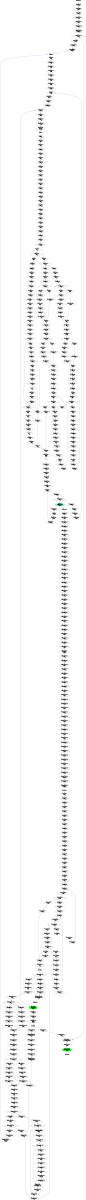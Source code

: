 digraph "CFG" {
fontsize=10;
orientation="portrait";
rankdir="TB";
size="10,8";
_thrFunc0___bb [fontsize=10, label="\"_thrFunc0___bb\"\nWCET=4", width="0.01"];
_thrFunc0___bb__6 [fontsize=10, label="\"_thrFunc0___bb__6\"\nWCET=4", width="0.01"];
_thrFunc0___bb__8 [fontsize=10, label="\"_thrFunc0___bb__8\"\nWCET=4", width="0.01"];
_thrFunc0___bb__10 [fontsize=10, label="\"_thrFunc0___bb__10\"\nWCET=4", width="0.01"];
_thrFunc0___bb__12 [fontsize=10, label="\"_thrFunc0___bb__12\"\nWCET=4", width="0.01"];
_thrFunc0___bb__13 [fontsize=10, label="\"_thrFunc0___bb__13\"\nWCET=4", width="0.01"];
_thrFunc0___bb__14 [fontsize=10, label="_thrFunc0___bb__14\n(_thrFunc0_)mysingle\nWCET=13", width="0.01"];
_thrFunc0___bb__16 [fontsize=10, label="\"_thrFunc0___bb__16\"\nWCET=5", shape=diamond, width="0.01"];
_thrFunc0___bb8 [fontsize=10, label="\"_thrFunc0___bb8\"\nWCET=4", width="0.01"];
_thrFunc0___bb8__2 [fontsize=10, label="\"_thrFunc0___bb8__2\"\nWCET=4", width="0.01"];
_thrFunc0___bb8__3 [fontsize=10, label="_thrFunc0___bb8__3\nCALL add_cell\nWCET=13", width="0.01"];
_thrFunc0___bb8__5 [fontsize=10, label="\"_thrFunc0___bb8__5\"\nWCET=5", width="0.01"];
_thrFunc0___bb8__6 [fontsize=10, label="\"_thrFunc0___bb8__6\"\nWCET=0", width="0.01"];
_thrFunc0___bb14 [fontsize=10, label="_thrFunc0___bb14\n(_thrFunc0_)leaving_single\nWCET=13", width="0.01"];
_thrFunc0___bb14__1 [fontsize=10, label="\"_thrFunc0___bb14__1\"\nWCET=0", width="0.01"];
_thrFunc0___bb15 [color=green, fontsize=10, label="_thrFunc0___bb15\n(_thrFunc0_)taskwait\nWCET=13", style=filled, width="0.01"];
_thrFunc0__entry [color="white", fontsize=10, height="0.01", label="_thrFunc0__entry", width="0.01"];
_thrFunc0__exit [color="white", fontsize=10, label="_thrFunc0__exit", width="0.01"];
add_cell__bb [fontsize=10, label="\"add_cell__bb\"\nWCET=6", width="0.01"];
add_cell__bb__15 [fontsize=10, label="\"add_cell__bb__15\"\nWCET=6", width="0.01"];
add_cell__bb__17 [fontsize=10, label="\"add_cell__bb__17\"\nWCET=6", width="0.01"];
add_cell__bb__19 [fontsize=10, label="\"add_cell__bb__19\"\nWCET=6", width="0.01"];
add_cell__bb__30 [fontsize=10, label="\"add_cell__bb__30\"\nWCET=6", width="0.01"];
add_cell__bb__31 [fontsize=10, label="\"add_cell__bb__31\"\nWCET=6", width="0.01"];
add_cell__bb__32 [fontsize=10, label="\"add_cell__bb__32\"\nWCET=6", width="0.01"];
add_cell__bb__33 [fontsize=10, label="\"add_cell__bb__33\"\nWCET=2", width="0.01"];
add_cell__bb4 [fontsize=10, label="\"add_cell__bb4\"\nWCET=6", width="0.01"];
add_cell__bb4__1 [fontsize=10, label="\"add_cell__bb4__1\"\nWCET=6", width="0.01"];
add_cell__bb4__3 [fontsize=10, label="\"add_cell__bb4__3\"\nWCET=6", width="0.01"];
add_cell__bb4__6 [fontsize=10, label="\"add_cell__bb4__6\"\nWCET=13", width="0.01"];
add_cell__bb4__8 [fontsize=10, label="\"add_cell__bb4__8\"\nWCET=7", shape=diamond, width="0.01"];
add_cell__bb13 [fontsize=10, label="\"add_cell__bb13\"\nWCET=6", width="0.01"];
add_cell__bb13__1 [fontsize=10, label="\"add_cell__bb13__1\"\nWCET=6", width="0.01"];
add_cell__bb13__3 [fontsize=10, label="\"add_cell__bb13__3\"\nWCET=6", width="0.01"];
add_cell__bb13__4 [fontsize=10, label="add_cell__bb13__4\nCALL starts\nWCET=15", width="0.01"];
add_cell__bb13__5 [fontsize=10, label="\"add_cell__bb13__5\"\nWCET=6", width="0.01"];
add_cell__bb13__6 [fontsize=10, label="\"add_cell__bb13__6\"\nWCET=6", width="0.01"];
add_cell__bb13__7 [fontsize=10, label="\"add_cell__bb13__7\"\nWCET=6", width="0.01"];
add_cell__bb13__9 [fontsize=10, label="\"add_cell__bb13__9\"\nWCET=8", width="0.01"];
add_cell__bb13__10 [fontsize=10, label="\"add_cell__bb13__10\"\nWCET=6", width="0.01"];
add_cell__bb13__11 [fontsize=10, label="\"add_cell__bb13__11\"\nWCET=2", width="0.01"];
add_cell__bb22 [fontsize=10, label="\"add_cell__bb22\"\nWCET=6", width="0.01"];
add_cell__bb22__1 [fontsize=10, label="\"add_cell__bb22__1\"\nWCET=6", width="0.01"];
add_cell__bb22__3 [fontsize=10, label="\"add_cell__bb22__3\"\nWCET=7", shape=diamond, width="0.01"];
add_cell__bb26 [color=aquamarine, fontsize=10, label="add_cell__bb26\nCREATE _taskFunc0_\nWCET=15", style=filled, width="0.01"];
add_cell__bb26__1 [fontsize=10, label="\"add_cell__bb26__1\"\nWCET=2", width="0.01"];
add_cell__bb28 [fontsize=10, label="\"add_cell__bb28\"\nWCET=6", width="0.01"];
add_cell__bb28__2 [fontsize=10, label="\"add_cell__bb28__2\"\nWCET=8", width="0.01"];
add_cell__bb28__3 [fontsize=10, label="\"add_cell__bb28__3\"\nWCET=2", width="0.01"];
add_cell__bb31 [fontsize=10, label="\"add_cell__bb31\"\nWCET=2", width="0.01"];
add_cell__bb32 [fontsize=10, label="\"add_cell__bb32\"\nWCET=6", width="0.01"];
add_cell__bb32__2 [fontsize=10, label="\"add_cell__bb32__2\"\nWCET=8", width="0.01"];
add_cell__bb32__3 [fontsize=10, label="\"add_cell__bb32__3\"\nWCET=2", width="0.01"];
add_cell__bb35 [color=green, fontsize=10, label="add_cell__bb35\n(add_cell)taskwait\nWCET=15", style=filled, width="0.01"];
add_cell__bb35__1 [fontsize=10, label="\"add_cell__bb35__1\"\nWCET=6", width="0.01"];
add_cell__bb35__2 [fontsize=10, label="\"add_cell__bb35__2\"\nWCET=6", width="0.01"];
add_cell__bb35__4 [fontsize=10, label="\"add_cell__bb35__4\"\nRETURN\nWCET=2", width="0.01"];
add_cell_entry [color="white", fontsize=10, height="0.01", label="add_cell_entry", width="0.01"];
add_cell_exit [color="white", fontsize=10, label="add_cell_exit", width="0.01"];
starts__bb [fontsize=10, label="\"starts__bb\"\nWCET=4", width="0.01"];
starts__bb__16 [fontsize=10, label="\"starts__bb__16\"\nWCET=4", width="0.01"];
starts__bb__18 [fontsize=10, label="\"starts__bb__18\"\nWCET=4", width="0.01"];
starts__bb__20 [fontsize=10, label="\"starts__bb__20\"\nWCET=4", width="0.01"];
starts__bb__32 [fontsize=10, label="\"starts__bb__32\"\nWCET=4", width="0.01"];
starts__bb__34 [fontsize=10, label="\"starts__bb__34\"\nWCET=4", width="0.01"];
starts__bb__36 [fontsize=10, label="\"starts__bb__36\"\nWCET=4", width="0.01"];
starts__bb__39 [fontsize=10, label="\"starts__bb__39\"\nWCET=13", width="0.01"];
starts__bb__42 [fontsize=10, label="\"starts__bb__42\"\nWCET=11", width="0.01"];
starts__bb__43 [fontsize=10, label="\"starts__bb__43\"\nWCET=4", width="0.01"];
starts__bb__44 [fontsize=10, label="\"starts__bb__44\"\nWCET=4", width="0.01"];
starts__bb__46 [fontsize=10, label="\"starts__bb__46\"\nWCET=4", width="0.01"];
starts__bb__48 [fontsize=10, label="\"starts__bb__48\"\nWCET=4", width="0.01"];
starts__bb__51 [fontsize=10, label="\"starts__bb__51\"\nWCET=13", width="0.01"];
starts__bb__54 [fontsize=10, label="\"starts__bb__54\"\nWCET=13", width="0.01"];
starts__bb__55 [fontsize=10, label="\"starts__bb__55\"\nWCET=4", width="0.01"];
starts__bb__56 [fontsize=10, label="\"starts__bb__56\"\nWCET=4", width="0.01"];
starts__bb__58 [fontsize=10, label="\"starts__bb__58\"\nWCET=4", width="0.01"];
starts__bb__61 [fontsize=10, label="\"starts__bb__61\"\nWCET=13", width="0.01"];
starts__bb__62 [fontsize=10, label="\"starts__bb__62\"\nWCET=4", width="0.01"];
starts__bb__63 [fontsize=10, label="\"starts__bb__63\"\nWCET=4", width="0.01"];
starts__bb__65 [fontsize=10, label="\"starts__bb__65\"\nWCET=4", width="0.01"];
starts__bb__68 [fontsize=10, label="\"starts__bb__68\"\nWCET=13", width="0.01"];
starts__bb__69 [fontsize=10, label="\"starts__bb__69\"\nWCET=4", width="0.01"];
starts__bb__70 [fontsize=10, label="\"starts__bb__70\"\nWCET=4", width="0.01"];
starts__bb__72 [fontsize=10, label="\"starts__bb__72\"\nWCET=5", shape=diamond, width="0.01"];
starts__bb40 [fontsize=10, label="\"starts__bb40\"\nWCET=4", width="0.01"];
starts__bb40__2 [fontsize=10, label="\"starts__bb40__2\"\nWCET=5", shape=diamond, width="0.01"];
starts__bb43 [fontsize=10, label="\"starts__bb43\"\nWCET=4", width="0.01"];
starts__bb43__2 [fontsize=10, label="\"starts__bb43__2\"\nWCET=4", width="0.01"];
starts__bb43__5 [fontsize=10, label="\"starts__bb43__5\"\nWCET=13", width="0.01"];
starts__bb43__7 [fontsize=10, label="\"starts__bb43__7\"\nWCET=6", width="0.01"];
starts__bb43__8 [fontsize=10, label="\"starts__bb43__8\"\nWCET=4", width="0.01"];
starts__bb43__10 [fontsize=10, label="\"starts__bb43__10\"\nWCET=4", width="0.01"];
starts__bb43__13 [fontsize=10, label="\"starts__bb43__13\"\nWCET=13", width="0.01"];
starts__bb43__15 [fontsize=10, label="\"starts__bb43__15\"\nWCET=6", width="0.01"];
starts__bb43__16 [fontsize=10, label="\"starts__bb43__16\"\nWCET=4", width="0.01"];
starts__bb43__17 [fontsize=10, label="\"starts__bb43__17\"\nWCET=4", width="0.01"];
starts__bb43__19 [fontsize=10, label="\"starts__bb43__19\"\nWCET=6", width="0.01"];
starts__bb43__20 [fontsize=10, label="\"starts__bb43__20\"\nWCET=4", width="0.01"];
starts__bb43__21 [fontsize=10, label="\"starts__bb43__21\"\nWCET=4", width="0.01"];
starts__bb43__23 [fontsize=10, label="\"starts__bb43__23\"\nWCET=6", width="0.01"];
starts__bb43__24 [fontsize=10, label="\"starts__bb43__24\"\nWCET=4", width="0.01"];
starts__bb43__25 [fontsize=10, label="\"starts__bb43__25\"\nWCET=4", width="0.01"];
starts__bb43__27 [fontsize=10, label="\"starts__bb43__27\"\nWCET=4", width="0.01"];
starts__bb43__30 [fontsize=10, label="\"starts__bb43__30\"\nWCET=13", width="0.01"];
starts__bb43__32 [fontsize=10, label="\"starts__bb43__32\"\nWCET=5", shape=diamond, width="0.01"];
starts__bb72 [fontsize=10, label="\"starts__bb72\"\nWCET=4", width="0.01"];
starts__bb72__1 [fontsize=10, label="\"starts__bb72__1\"\nWCET=4", width="0.01"];
starts__bb72__3 [fontsize=10, label="\"starts__bb72__3\"\nWCET=4", width="0.01"];
starts__bb72__6 [fontsize=10, label="\"starts__bb72__6\"\nWCET=13", width="0.01"];
starts__bb72__8 [fontsize=10, label="\"starts__bb72__8\"\nWCET=5", shape=diamond, width="0.01"];
starts__bb81 [fontsize=10, label="\"starts__bb81\"\nWCET=4", width="0.01"];
starts__bb81__1 [fontsize=10, label="\"starts__bb81__1\"\nWCET=4", width="0.01"];
starts__bb81__3 [fontsize=10, label="\"starts__bb81__3\"\nWCET=4", width="0.01"];
starts__bb81__6 [fontsize=10, label="\"starts__bb81__6\"\nWCET=13", width="0.01"];
starts__bb81__8 [fontsize=10, label="\"starts__bb81__8\"\nWCET=5", shape=diamond, width="0.01"];
starts__bb90 [fontsize=10, label="\"starts__bb90\"\nWCET=4", width="0.01"];
starts__bb90__1 [fontsize=10, label="\"starts__bb90__1\"\nWCET=4", width="0.01"];
starts__bb90__3 [fontsize=10, label="\"starts__bb90__3\"\nWCET=4", width="0.01"];
starts__bb90__6 [fontsize=10, label="\"starts__bb90__6\"\nWCET=13", width="0.01"];
starts__bb90__8 [fontsize=10, label="\"starts__bb90__8\"\nWCET=5", shape=diamond, width="0.01"];
starts__bb99 [fontsize=10, label="\"starts__bb99\"\nWCET=4", width="0.01"];
starts__bb99__1 [fontsize=10, label="\"starts__bb99__1\"\nWCET=4", width="0.01"];
starts__bb99__2 [fontsize=10, label="\"starts__bb99__2\"\nWCET=4", width="0.01"];
starts__bb99__5 [fontsize=10, label="\"starts__bb99__5\"\nWCET=4", width="0.01"];
starts__bb99__6 [fontsize=10, label="\"starts__bb99__6\"\nWCET=4", width="0.01"];
starts__bb99__7 [fontsize=10, label="\"starts__bb99__7\"\nWCET=4", width="0.01"];
starts__bb99__10 [fontsize=10, label="\"starts__bb99__10\"\nWCET=6", width="0.01"];
starts__bb99__11 [fontsize=10, label="\"starts__bb99__11\"\nWCET=0", width="0.01"];
starts__bb108 [fontsize=10, label="\"starts__bb108\"\nWCET=4", width="0.01"];
starts__bb108__1 [fontsize=10, label="\"starts__bb108__1\"\nWCET=0", width="0.01"];
starts__bb109 [fontsize=10, label="\"starts__bb109\"\nWCET=0", width="0.01"];
starts__bb110 [fontsize=10, label="\"starts__bb110\"\nWCET=4", width="0.01"];
starts__bb110__2 [fontsize=10, label="\"starts__bb110__2\"\nWCET=5", shape=diamond, width="0.01"];
starts__bb113 [fontsize=10, label="\"starts__bb113\"\nWCET=4", width="0.01"];
starts__bb113__2 [fontsize=10, label="\"starts__bb113__2\"\nWCET=4", width="0.01"];
starts__bb113__5 [fontsize=10, label="\"starts__bb113__5\"\nWCET=13", width="0.01"];
starts__bb113__6 [fontsize=10, label="\"starts__bb113__6\"\nWCET=4", width="0.01"];
starts__bb113__10 [fontsize=10, label="\"starts__bb113__10\"\nWCET=9", shape=diamond, width="0.01"];
starts__bb124 [fontsize=10, label="\"starts__bb124\"\nWCET=4", width="0.01"];
starts__bb124__2 [fontsize=10, label="\"starts__bb124__2\"\nWCET=4", width="0.01"];
starts__bb124__5 [fontsize=10, label="\"starts__bb124__5\"\nWCET=13", width="0.01"];
starts__bb124__6 [fontsize=10, label="\"starts__bb124__6\"\nWCET=4", width="0.01"];
starts__bb124__8 [fontsize=10, label="\"starts__bb124__8\"\nWCET=8", width="0.01"];
starts__bb124__9 [fontsize=10, label="\"starts__bb124__9\"\nWCET=4", width="0.01"];
starts__bb124__9___1 [fontsize=10, label="\"starts__bb124__9___1\"\nWCET=0", width="0.01"];
starts__bb134 [fontsize=10, label="\"starts__bb134\"\nWCET=4", width="0.01"];
starts__bb134__0___1 [fontsize=10, label="\"starts__bb134__0___1\"\nWCET=0", width="0.01"];
starts__bb135 [fontsize=10, label="\"starts__bb135\"\nWCET=4", width="0.01"];
starts__bb135__2 [fontsize=10, label="\"starts__bb135__2\"\nWCET=4", width="0.01"];
starts__bb135__4 [fontsize=10, label="\"starts__bb135__4\"\nWCET=4", width="0.01"];
starts__bb135__7 [fontsize=10, label="\"starts__bb135__7\"\nWCET=13", width="0.01"];
starts__bb135__9 [fontsize=10, label="\"starts__bb135__9\"\nWCET=5", shape=diamond, width="0.01"];
starts__bb144 [fontsize=10, label="\"starts__bb144\"\nWCET=4", width="0.01"];
starts__bb144__2 [fontsize=10, label="\"starts__bb144__2\"\nWCET=4", width="0.01"];
starts__bb144__5 [fontsize=10, label="\"starts__bb144__5\"\nWCET=13", width="0.01"];
starts__bb144__6 [fontsize=10, label="\"starts__bb144__6\"\nWCET=4", width="0.01"];
starts__bb144__6___1 [fontsize=10, label="\"starts__bb144__6___1\"\nWCET=0", width="0.01"];
starts__bb151 [fontsize=10, label="\"starts__bb151\"\nWCET=4", width="0.01"];
starts__bb151__0___1 [fontsize=10, label="\"starts__bb151__0___1\"\nWCET=0", width="0.01"];
starts__bb152 [fontsize=10, label="\"starts__bb152\"\nWCET=4", width="0.01"];
starts__bb152__2 [fontsize=10, label="\"starts__bb152__2\"\nWCET=4", width="0.01"];
starts__bb152__3 [fontsize=10, label="\"starts__bb152__3\"\nWCET=4", width="0.01"];
starts__bb152__6 [fontsize=10, label="\"starts__bb152__6\"\nWCET=8", width="0.01"];
starts__bb152__7 [fontsize=10, label="\"starts__bb152__7\"\nWCET=4", width="0.01"];
starts__bb152__8 [fontsize=10, label="\"starts__bb152__8\"\nWCET=0", width="0.01"];
starts__bb158 [fontsize=10, label="\"starts__bb158\"\nWCET=4", width="0.01"];
starts__bb158__1 [fontsize=10, label="\"starts__bb158__1\"\nWCET=4", width="0.01"];
starts__bb158__3 [fontsize=10, label="\"starts__bb158__3\"\nWCET=5", shape=diamond, width="0.01"];
starts__bb162 [fontsize=10, label="\"starts__bb162\"\nWCET=4", width="0.01"];
starts__bb162__1 [fontsize=10, label="\"starts__bb162__1\"\nWCET=4", width="0.01"];
starts__bb162__3 [fontsize=10, label="\"starts__bb162__3\"\nWCET=4", width="0.01"];
starts__bb162__5 [fontsize=10, label="\"starts__bb162__5\"\nWCET=4", width="0.01"];
starts__bb162__8 [fontsize=10, label="\"starts__bb162__8\"\nWCET=13", width="0.01"];
starts__bb162__9 [fontsize=10, label="\"starts__bb162__9\"\nWCET=4", width="0.01"];
starts__bb162__11 [fontsize=10, label="\"starts__bb162__11\"\nWCET=4", width="0.01"];
starts__bb162__14 [fontsize=10, label="\"starts__bb162__14\"\nWCET=13", width="0.01"];
starts__bb162__16 [fontsize=10, label="\"starts__bb162__16\"\nWCET=4", width="0.01"];
starts__bb162__18 [fontsize=10, label="\"starts__bb162__18\"\nWCET=4", width="0.01"];
starts__bb162__21 [fontsize=10, label="\"starts__bb162__21\"\nWCET=15", width="0.01"];
starts__bb162__22 [fontsize=10, label="\"starts__bb162__22\"\nWCET=0", width="0.01"];
starts__bb183 [fontsize=10, label="\"starts__bb183\"\nWCET=4", width="0.01"];
starts__bb183__2 [fontsize=10, label="\"starts__bb183__2\"\nWCET=6", width="0.01"];
starts__bb183__3 [fontsize=10, label="\"starts__bb183__3\"\nWCET=0", width="0.01"];
starts__bb186 [fontsize=10, label="\"starts__bb186\"\nWCET=0", width="0.01"];
starts__bb187 [fontsize=10, label="\"starts__bb187\"\nWCET=4", width="0.01"];
starts__bb187__2 [fontsize=10, label="\"starts__bb187__2\"\nWCET=4", width="0.01"];
starts__bb187__5 [fontsize=10, label="\"starts__bb187__5\"\nWCET=13", width="0.01"];
starts__bb187__6 [fontsize=10, label="\"starts__bb187__6\"\nWCET=4", width="0.01"];
starts__bb187__10 [fontsize=10, label="\"starts__bb187__10\"\nWCET=9", shape=diamond, width="0.01"];
starts__bb198 [fontsize=10, label="\"starts__bb198\"\nWCET=4", width="0.01"];
starts__bb198__2 [fontsize=10, label="\"starts__bb198__2\"\nWCET=4", width="0.01"];
starts__bb198__5 [fontsize=10, label="\"starts__bb198__5\"\nWCET=13", width="0.01"];
starts__bb198__6 [fontsize=10, label="\"starts__bb198__6\"\nWCET=4", width="0.01"];
starts__bb198__8 [fontsize=10, label="\"starts__bb198__8\"\nWCET=8", width="0.01"];
starts__bb198__9 [fontsize=10, label="\"starts__bb198__9\"\nWCET=4", width="0.01"];
starts__bb198__9___1 [fontsize=10, label="\"starts__bb198__9___1\"\nWCET=0", width="0.01"];
starts__bb208 [fontsize=10, label="\"starts__bb208\"\nWCET=4", width="0.01"];
starts__bb208__0___1 [fontsize=10, label="\"starts__bb208__0___1\"\nWCET=0", width="0.01"];
starts__bb209 [fontsize=10, label="\"starts__bb209\"\nWCET=4", width="0.01"];
starts__bb209__2 [fontsize=10, label="\"starts__bb209__2\"\nWCET=4", width="0.01"];
starts__bb209__4 [fontsize=10, label="\"starts__bb209__4\"\nWCET=4", width="0.01"];
starts__bb209__7 [fontsize=10, label="\"starts__bb209__7\"\nWCET=13", width="0.01"];
starts__bb209__9 [fontsize=10, label="\"starts__bb209__9\"\nWCET=5", shape=diamond, width="0.01"];
starts__bb218 [fontsize=10, label="\"starts__bb218\"\nWCET=4", width="0.01"];
starts__bb218__2 [fontsize=10, label="\"starts__bb218__2\"\nWCET=4", width="0.01"];
starts__bb218__5 [fontsize=10, label="\"starts__bb218__5\"\nWCET=13", width="0.01"];
starts__bb218__6 [fontsize=10, label="\"starts__bb218__6\"\nWCET=4", width="0.01"];
starts__bb218__6___1 [fontsize=10, label="\"starts__bb218__6___1\"\nWCET=0", width="0.01"];
starts__bb225 [fontsize=10, label="\"starts__bb225\"\nWCET=4", width="0.01"];
starts__bb225__0___1 [fontsize=10, label="\"starts__bb225__0___1\"\nWCET=0", width="0.01"];
starts__bb226 [fontsize=10, label="\"starts__bb226\"\nWCET=4", width="0.01"];
starts__bb226__2 [fontsize=10, label="\"starts__bb226__2\"\nWCET=4", width="0.01"];
starts__bb226__3 [fontsize=10, label="\"starts__bb226__3\"\nWCET=4", width="0.01"];
starts__bb226__6 [fontsize=10, label="\"starts__bb226__6\"\nWCET=8", width="0.01"];
starts__bb226__7 [fontsize=10, label="\"starts__bb226__7\"\nWCET=4", width="0.01"];
starts__bb226__8 [fontsize=10, label="\"starts__bb226__8\"\nWCET=0", width="0.01"];
starts__bb232 [fontsize=10, label="\"starts__bb232\"\nWCET=4", width="0.01"];
starts__bb232__1 [fontsize=10, label="\"starts__bb232__1\"\nWCET=4", width="0.01"];
starts__bb232__3 [fontsize=10, label="\"starts__bb232__3\"\nWCET=5", shape=diamond, width="0.01"];
starts__bb236 [fontsize=10, label="\"starts__bb236\"\nWCET=4", width="0.01"];
starts__bb236__2 [fontsize=10, label="\"starts__bb236__2\"\nWCET=4", width="0.01"];
starts__bb236__5 [fontsize=10, label="\"starts__bb236__5\"\nWCET=13", width="0.01"];
starts__bb236__7 [fontsize=10, label="\"starts__bb236__7\"\nWCET=4", width="0.01"];
starts__bb236__9 [fontsize=10, label="\"starts__bb236__9\"\nWCET=4", width="0.01"];
starts__bb236__12 [fontsize=10, label="\"starts__bb236__12\"\nWCET=13", width="0.01"];
starts__bb236__13 [fontsize=10, label="\"starts__bb236__13\"\nWCET=4", width="0.01"];
starts__bb236__14 [fontsize=10, label="\"starts__bb236__14\"\nWCET=4", width="0.01"];
starts__bb236__16 [fontsize=10, label="\"starts__bb236__16\"\nWCET=4", width="0.01"];
starts__bb236__18 [fontsize=10, label="\"starts__bb236__18\"\nWCET=4", width="0.01"];
starts__bb236__21 [fontsize=10, label="\"starts__bb236__21\"\nWCET=15", width="0.01"];
starts__bb236__22 [fontsize=10, label="\"starts__bb236__22\"\nWCET=0", width="0.01"];
starts__bb257 [fontsize=10, label="\"starts__bb257\"\nWCET=4", width="0.01"];
starts__bb257__2 [fontsize=10, label="\"starts__bb257__2\"\nWCET=6", width="0.01"];
starts__bb257__3 [fontsize=10, label="\"starts__bb257__3\"\nWCET=0", width="0.01"];
starts__bb260 [fontsize=10, label="\"starts__bb260\"\nWCET=0", width="0.01"];
starts__bb261 [fontsize=10, label="\"starts__bb261\"\nWCET=0", width="0.01"];
starts__bb262 [fontsize=10, label="\"starts__bb262\"\nWCET=4", width="0.01"];
starts__bb262__1 [fontsize=10, label="\"starts__bb262__1\"\nRETURN\nWCET=0", width="0.01"];
starts_entry [color="white", fontsize=10, height="0.01", label="starts_entry", width="0.01"];
starts_exit [color="white", fontsize=10, label="starts_exit", width="0.01"];
_taskFunc0___bb [fontsize=10, label="\"_taskFunc0___bb\"\nWCET=4", width="0.01"];
_taskFunc0___bb__18 [fontsize=10, label="\"_taskFunc0___bb__18\"\nWCET=4", width="0.01"];
_taskFunc0___bb__20 [fontsize=10, label="\"_taskFunc0___bb__20\"\nWCET=4", width="0.01"];
_taskFunc0___bb__25 [fontsize=10, label="\"_taskFunc0___bb__25\"\nWCET=4", width="0.01"];
_taskFunc0___bb__27 [fontsize=10, label="\"_taskFunc0___bb__27\"\nWCET=4", width="0.01"];
_taskFunc0___bb__28 [fontsize=10, label="\"_taskFunc0___bb__28\"\nWCET=4", width="0.01"];
_taskFunc0___bb__30 [fontsize=10, label="\"_taskFunc0___bb__30\"\nWCET=4", width="0.01"];
_taskFunc0___bb__32 [fontsize=10, label="\"_taskFunc0___bb__32\"\nWCET=6", width="0.01"];
_taskFunc0___bb__33 [fontsize=10, label="\"_taskFunc0___bb__33\"\nWCET=4", width="0.01"];
_taskFunc0___bb__35 [fontsize=10, label="\"_taskFunc0___bb__35\"\nWCET=4", width="0.01"];
_taskFunc0___bb__37 [fontsize=10, label="\"_taskFunc0___bb__37\"\nWCET=6", width="0.01"];
_taskFunc0___bb__38 [fontsize=10, label="\"_taskFunc0___bb__38\"\nWCET=4", width="0.01"];
_taskFunc0___bb__40 [fontsize=10, label="\"_taskFunc0___bb__40\"\nWCET=4", width="0.01"];
_taskFunc0___bb__42 [fontsize=10, label="\"_taskFunc0___bb__42\"\nWCET=6", width="0.01"];
_taskFunc0___bb__43 [fontsize=10, label="\"_taskFunc0___bb__43\"\nWCET=4", width="0.01"];
_taskFunc0___bb__45 [fontsize=10, label="\"_taskFunc0___bb__45\"\nWCET=4", width="0.01"];
_taskFunc0___bb__47 [fontsize=10, label="\"_taskFunc0___bb__47\"\nWCET=6", width="0.01"];
_taskFunc0___bb__48 [fontsize=10, label="\"_taskFunc0___bb__48\"\nWCET=4", width="0.01"];
_taskFunc0___bb__50 [fontsize=10, label="\"_taskFunc0___bb__50\"\nWCET=4", width="0.01"];
_taskFunc0___bb__52 [fontsize=10, label="\"_taskFunc0___bb__52\"\nWCET=6", width="0.01"];
_taskFunc0___bb__54 [fontsize=10, label="\"_taskFunc0___bb__54\"\nWCET=4", width="0.01"];
_taskFunc0___bb__56 [fontsize=10, label="\"_taskFunc0___bb__56\"\nWCET=6", width="0.01"];
_taskFunc0___bb__57 [fontsize=10, label="\"_taskFunc0___bb__57\"\nWCET=4", width="0.01"];
_taskFunc0___bb__59 [fontsize=10, label="\"_taskFunc0___bb__59\"\nWCET=4", width="0.01"];
_taskFunc0___bb__61 [fontsize=10, label="\"_taskFunc0___bb__61\"\nWCET=6", width="0.01"];
_taskFunc0___bb__62 [fontsize=10, label="\"_taskFunc0___bb__62\"\nWCET=4", width="0.01"];
_taskFunc0___bb__63 [fontsize=10, label="\"_taskFunc0___bb__63\"\nWCET=4", width="0.01"];
_taskFunc0___bb__66 [fontsize=10, label="\"_taskFunc0___bb__66\"\nWCET=4", width="0.01"];
_taskFunc0___bb__67 [fontsize=10, label="\"_taskFunc0___bb__67\"\nWCET=10", width="0.01"];
_taskFunc0___bb__70 [fontsize=10, label="\"_taskFunc0___bb__70\"\nWCET=4", width="0.01"];
_taskFunc0___bb__71 [fontsize=10, label="\"_taskFunc0___bb__71\"\nWCET=4", width="0.01"];
_taskFunc0___bb__73 [fontsize=10, label="\"_taskFunc0___bb__73\"\nWCET=4", width="0.01"];
_taskFunc0___bb__77 [fontsize=10, label="_taskFunc0___bb__77\nCALL memcpy\nWCET=20", width="0.01"];
_taskFunc0___bb__78 [fontsize=10, label="\"_taskFunc0___bb__78\"\nWCET=4", width="0.01"];
_taskFunc0___bb__80 [fontsize=10, label="\"_taskFunc0___bb__80\"\nWCET=4", width="0.01"];
_taskFunc0___bb__83 [fontsize=10, label="\"_taskFunc0___bb__83\"\nWCET=11", width="0.01"];
_taskFunc0___bb__84 [fontsize=10, label="\"_taskFunc0___bb__84\"\nWCET=4", width="0.01"];
_taskFunc0___bb__88 [fontsize=10, label="\"_taskFunc0___bb__88\"\nWCET=13", width="0.01"];
_taskFunc0___bb__89 [fontsize=10, label="\"_taskFunc0___bb__89\"\nWCET=4", width="0.01"];
_taskFunc0___bb__93 [fontsize=10, label="\"_taskFunc0___bb__93\"\nWCET=13", width="0.01"];
_taskFunc0___bb__94 [fontsize=10, label="\"_taskFunc0___bb__94\"\nWCET=4", width="0.01"];
_taskFunc0___bb__96 [fontsize=10, label="\"_taskFunc0___bb__96\"\nWCET=4", width="0.01"];
_taskFunc0___bb__100 [fontsize=10, label="\"_taskFunc0___bb__100\"\nWCET=13", width="0.01"];
_taskFunc0___bb__103 [fontsize=10, label="\"_taskFunc0___bb__103\"\nWCET=11", width="0.01"];
_taskFunc0___bb__106 [fontsize=10, label="\"_taskFunc0___bb__106\"\nWCET=4", width="0.01"];
_taskFunc0___bb__110 [fontsize=10, label="\"_taskFunc0___bb__110\"\nWCET=17", width="0.01"];
_taskFunc0___bb__111 [fontsize=10, label="\"_taskFunc0___bb__111\"\nWCET=4", width="0.01"];
_taskFunc0___bb__113 [fontsize=10, label="\"_taskFunc0___bb__113\"\nWCET=4", width="0.01"];
_taskFunc0___bb__116 [fontsize=10, label="\"_taskFunc0___bb__116\"\nWCET=13", width="0.01"];
_taskFunc0___bb__117 [fontsize=10, label="\"_taskFunc0___bb__117\"\nWCET=4", width="0.01"];
_taskFunc0___bb__121 [fontsize=10, label="\"_taskFunc0___bb__121\"\nWCET=13", width="0.01"];
_taskFunc0___bb__122 [fontsize=10, label="\"_taskFunc0___bb__122\"\nWCET=4", width="0.01"];
_taskFunc0___bb__126 [fontsize=10, label="\"_taskFunc0___bb__126\"\nWCET=13", width="0.01"];
_taskFunc0___bb__127 [fontsize=10, label="\"_taskFunc0___bb__127\"\nWCET=4", width="0.01"];
_taskFunc0___bb__129 [fontsize=10, label="\"_taskFunc0___bb__129\"\nWCET=4", width="0.01"];
_taskFunc0___bb__133 [fontsize=10, label="\"_taskFunc0___bb__133\"\nWCET=13", width="0.01"];
_taskFunc0___bb__136 [fontsize=10, label="\"_taskFunc0___bb__136\"\nWCET=13", width="0.01"];
_taskFunc0___bb__139 [fontsize=10, label="\"_taskFunc0___bb__139\"\nWCET=4", width="0.01"];
_taskFunc0___bb__143 [fontsize=10, label="\"_taskFunc0___bb__143\"\nWCET=17", width="0.01"];
_taskFunc0___bb__145 [fontsize=10, label="\"_taskFunc0___bb__145\"\nWCET=4", width="0.01"];
_taskFunc0___bb__146 [fontsize=10, label="\"_taskFunc0___bb__146\"\nWCET=4", width="0.01"];
_taskFunc0___bb__148 [fontsize=10, label="\"_taskFunc0___bb__148\"\nWCET=16388", width="0.01"];
_taskFunc0___bb__149 [fontsize=10, label="\"_taskFunc0___bb__149\"\nWCET=4", width="0.01"];
_taskFunc0___bb__151 [fontsize=10, label="_taskFunc0___bb__151\nCALL lay_down\nWCET=13", width="0.01"];
_taskFunc0___bb__153 [fontsize=10, label="\"_taskFunc0___bb__153\"\nWCET=5", shape=diamond, width="0.01"];
_taskFunc0___bb110 [fontsize=10, label="\"_taskFunc0___bb110\"\nWCET=0", width="0.01"];
_taskFunc0___bb111 [fontsize=10, label="\"_taskFunc0___bb111\"\nWCET=4", width="0.01"];
_taskFunc0___bb111__1 [fontsize=10, label="\"_taskFunc0___bb111__1\"\nWCET=4", width="0.01"];
_taskFunc0___bb111__3 [fontsize=10, label="\"_taskFunc0___bb111__3\"\nWCET=4", width="0.01"];
_taskFunc0___bb111__4 [fontsize=10, label="\"_taskFunc0___bb111__4\"\nWCET=4", width="0.01"];
_taskFunc0___bb111__8 [fontsize=10, label="\"_taskFunc0___bb111__8\"\nWCET=13", width="0.01"];
_taskFunc0___bb111__11 [fontsize=10, label="\"_taskFunc0___bb111__11\"\nWCET=7", shape=diamond, width="0.01"];
_taskFunc0___bb123 [fontsize=10, label="\"_taskFunc0___bb123\"\nWCET=4", width="0.01"];
_taskFunc0___bb123__1 [fontsize=10, label="\"_taskFunc0___bb123__1\"\nWCET=4", width="0.01"];
_taskFunc0___bb123__3 [fontsize=10, label="\"_taskFunc0___bb123__3\"\nWCET=4", width="0.01"];
_taskFunc0___bb123__4 [fontsize=10, label="\"_taskFunc0___bb123__4\"\nWCET=4", width="0.01"];
_taskFunc0___bb123__4___1 [fontsize=10, label="\"_taskFunc0___bb123__4___1\"\nWCET=0", width="0.01"];
_taskFunc0___bb128 [fontsize=10, label="\"_taskFunc0___bb128\"\nWCET=4", width="0.01"];
_taskFunc0___bb128__4 [fontsize=10, label="\"_taskFunc0___bb128__4\"\nWCET=13", width="0.01"];
_taskFunc0___bb128__5 [fontsize=10, label="\"_taskFunc0___bb128__5\"\nWCET=6", width="0.01"];
_taskFunc0___bb128__6 [fontsize=10, label="\"_taskFunc0___bb128__6\"\nWCET=4", width="0.01"];
_taskFunc0___bb128__6___1 [fontsize=10, label="\"_taskFunc0___bb128__6___1\"\nWCET=0", width="0.01"];
_taskFunc0___bb135 [fontsize=10, label="\"_taskFunc0___bb135\"\nWCET=4", width="0.01"];
_taskFunc0___bb135__3 [fontsize=10, label="\"_taskFunc0___bb135__3\"\nWCET=4", width="0.01"];
_taskFunc0___bb135__4 [fontsize=10, label="\"_taskFunc0___bb135__4\"\nWCET=4", width="0.01"];
_taskFunc0___bb135__6 [fontsize=10, label="\"_taskFunc0___bb135__6\"\nWCET=6", width="0.01"];
_taskFunc0___bb135__7 [fontsize=10, label="\"_taskFunc0___bb135__7\"\nWCET=4", width="0.01"];
_taskFunc0___bb135__11 [fontsize=10, label="\"_taskFunc0___bb135__11\"\nWCET=13", width="0.01"];
_taskFunc0___bb135__14 [fontsize=10, label="\"_taskFunc0___bb135__14\"\nWCET=7", shape=diamond, width="0.01"];
_taskFunc0___bb149 [fontsize=10, label="\"_taskFunc0___bb149\"\nWCET=4", width="0.01"];
_taskFunc0___bb149__1 [fontsize=10, label="\"_taskFunc0___bb149__1\"\nWCET=4", width="0.01"];
_taskFunc0___bb149__3 [fontsize=10, label="\"_taskFunc0___bb149__3\"\nWCET=6", width="0.01"];
_taskFunc0___bb149__4 [fontsize=10, label="\"_taskFunc0___bb149__4\"\nWCET=4", width="0.01"];
_taskFunc0___bb149__4___1 [fontsize=10, label="\"_taskFunc0___bb149__4___1\"\nWCET=0", width="0.01"];
_taskFunc0___bb154 [fontsize=10, label="\"_taskFunc0___bb154\"\nWCET=4", width="0.01"];
_taskFunc0___bb154__4 [fontsize=10, label="\"_taskFunc0___bb154__4\"\nWCET=13", width="0.01"];
_taskFunc0___bb154__5 [fontsize=10, label="\"_taskFunc0___bb154__5\"\nWCET=6", width="0.01"];
_taskFunc0___bb154__6 [fontsize=10, label="\"_taskFunc0___bb154__6\"\nWCET=4", width="0.01"];
_taskFunc0___bb154__6___1 [fontsize=10, label="\"_taskFunc0___bb154__6___1\"\nWCET=0", width="0.01"];
_taskFunc0___bb161 [fontsize=10, label="\"_taskFunc0___bb161\"\nWCET=4", width="0.01"];
_taskFunc0___bb161__4 [fontsize=10, label="\"_taskFunc0___bb161__4\"\nWCET=4", width="0.01"];
_taskFunc0___bb161__6 [fontsize=10, label="\"_taskFunc0___bb161__6\"\nWCET=4", width="0.01"];
_taskFunc0___bb161__8 [fontsize=10, label="\"_taskFunc0___bb161__8\"\nWCET=8", width="0.01"];
_taskFunc0___bb161__9 [fontsize=10, label="\"_taskFunc0___bb161__9\"\nWCET=4", width="0.01"];
_taskFunc0___bb161__13 [fontsize=10, label="\"_taskFunc0___bb161__13\"\nWCET=13", width="0.01"];
_taskFunc0___bb161__15 [fontsize=10, label="\"_taskFunc0___bb161__15\"\nWCET=5", shape=diamond, width="0.01"];
_taskFunc0___bb175 [fontsize=10, label="\"_taskFunc0___bb175\"\nWCET=4", width="0.01"];
_taskFunc0___bb175__1 [fontsize=10, label="\"_taskFunc0___bb175__1\"\nWCET=4", width="0.01"];
_taskFunc0___bb175__3 [fontsize=10, label="\"_taskFunc0___bb175__3\"\nWCET=5", shape=diamond, width="0.01"];
_taskFunc0___bb179 [fontsize=10, label="_taskFunc0___bb179\n(_taskFunc0_)critical_begin\nWCET=13", width="0.01"];
_taskFunc0___bb179__1 [fontsize=10, label="\"_taskFunc0___bb179__1\"\nWCET=4", width="0.01"];
_taskFunc0___bb179__2 [fontsize=10, label="\"_taskFunc0___bb179__2\"\nWCET=4", width="0.01"];
_taskFunc0___bb179__4 [fontsize=10, label="\"_taskFunc0___bb179__4\"\nWCET=5", shape=diamond, width="0.01"];
_taskFunc0___bb184 [fontsize=10, label="\"_taskFunc0___bb184\"\nWCET=4", width="0.01"];
_taskFunc0___bb184__1 [fontsize=10, label="\"_taskFunc0___bb184__1\"\nWCET=4", width="0.01"];
_taskFunc0___bb184__3 [fontsize=10, label="\"_taskFunc0___bb184__3\"\nWCET=4", width="0.01"];
_taskFunc0___bb184__4 [fontsize=10, label="\"_taskFunc0___bb184__4\"\nWCET=4", width="0.01"];
_taskFunc0___bb184__6 [fontsize=10, label="\"_taskFunc0___bb184__6\"\nWCET=4", width="0.01"];
_taskFunc0___bb184__7 [fontsize=10, label="\"_taskFunc0___bb184__7\"\nWCET=4", width="0.01"];
_taskFunc0___bb184__9 [fontsize=10, label="\"_taskFunc0___bb184__9\"\nWCET=16388", width="0.01"];
_taskFunc0___bb184__10 [fontsize=10, label="\"_taskFunc0___bb184__10\"\nWCET=0", width="0.01"];
_taskFunc0___bb191 [fontsize=10, label="_taskFunc0___bb191\n(_taskFunc0_)critical_end\nWCET=13", width="0.01"];
_taskFunc0___bb191__1 [fontsize=10, label="\"_taskFunc0___bb191__1\"\nWCET=0", width="0.01"];
_taskFunc0___bb193 [fontsize=10, label="\"_taskFunc0___bb193\"\nWCET=0", width="0.01"];
_taskFunc0___bb194 [fontsize=10, label="\"_taskFunc0___bb194\"\nWCET=4", width="0.01"];
_taskFunc0___bb194__1 [fontsize=10, label="\"_taskFunc0___bb194__1\"\nWCET=4", width="0.01"];
_taskFunc0___bb194__3 [fontsize=10, label="\"_taskFunc0___bb194__3\"\nWCET=5", shape=diamond, width="0.01"];
_taskFunc0___bb198 [fontsize=10, label="\"_taskFunc0___bb198\"\nWCET=4", width="0.01"];
_taskFunc0___bb198__5 [fontsize=10, label="\"_taskFunc0___bb198__5\"\nWCET=13", width="0.01"];
_taskFunc0___bb198__8 [fontsize=10, label="_taskFunc0___bb198__8\nCALL add_cell\nWCET=13", width="0.01"];
_taskFunc0___bb198__9 [fontsize=10, label="\"_taskFunc0___bb198__9\"\nWCET=4", width="0.01"];
_taskFunc0___bb198__10 [fontsize=10, label="_taskFunc0___bb198__10\n(_taskFunc0_)atomic_begin\nWCET=13", width="0.01"];
_taskFunc0___bb198__11 [fontsize=10, label="\"_taskFunc0___bb198__11\"\nWCET=4", width="0.01"];
_taskFunc0___bb198__12 [fontsize=10, label="\"_taskFunc0___bb198__12\"\nWCET=4", width="0.01"];
_taskFunc0___bb198__13 [fontsize=10, label="\"_taskFunc0___bb198__13\"\nWCET=4", width="0.01"];
_taskFunc0___bb198__15 [fontsize=10, label="\"_taskFunc0___bb198__15\"\nWCET=6", width="0.01"];
_taskFunc0___bb198__16 [fontsize=10, label="_taskFunc0___bb198__16\n(_taskFunc0_)atomic_end\nWCET=13", width="0.01"];
_taskFunc0___bb198__17 [fontsize=10, label="\"_taskFunc0___bb198__17\"\nWCET=0", width="0.01"];
_taskFunc0___bb211 [fontsize=10, label="\"_taskFunc0___bb211\"\nWCET=0", width="0.01"];
_taskFunc0___bb212 [fontsize=10, label="\"_taskFunc0___bb212\"\nWCET=0", width="0.01"];
_taskFunc0___bb213 [fontsize=10, label="\"_taskFunc0___bb213\"\nWCET=0", width="0.01"];
_taskFunc0___bb214 [fontsize=10, label="\"_taskFunc0___bb214\"\nWCET=0", width="0.01"];
_taskFunc0___bb215 [fontsize=10, label="\"_taskFunc0___bb215\"\nWCET=4", width="0.01"];
_taskFunc0___bb215__1 [fontsize=10, label="\"_taskFunc0___bb215__1\"\nWCET=4", width="0.01"];
_taskFunc0___bb215__3 [fontsize=10, label="_taskFunc0___bb215__3\n(_taskFunc0_)taskenv_free\nWCET=13", width="0.01"];
_taskFunc0__entry [color="white", fontsize=10, height="0.01", label="_taskFunc0__entry", width="0.01"];
_taskFunc0__exit [color="white", fontsize=10, label="_taskFunc0__exit", width="0.01"];
lay_down__bb [fontsize=10, label="\"lay_down__bb\"\nWCET=4", width="0.01"];
lay_down__bb__12 [fontsize=10, label="\"lay_down__bb__12\"\nWCET=4", width="0.01"];
lay_down__bb__14 [fontsize=10, label="\"lay_down__bb__14\"\nWCET=4", width="0.01"];
lay_down__bb__22 [fontsize=10, label="\"lay_down__bb__22\"\nWCET=4", width="0.01"];
lay_down__bb__24 [fontsize=10, label="\"lay_down__bb__24\"\nWCET=4", width="0.01"];
lay_down__bb__27 [fontsize=10, label="\"lay_down__bb__27\"\nWCET=13", width="0.01"];
lay_down__bb__28 [fontsize=10, label="\"lay_down__bb__28\"\nWCET=4", width="0.01"];
lay_down__bb__29 [fontsize=10, label="\"lay_down__bb__29\"\nWCET=4", width="0.01"];
lay_down__bb__31 [fontsize=10, label="\"lay_down__bb__31\"\nWCET=4", width="0.01"];
lay_down__bb__34 [fontsize=10, label="\"lay_down__bb__34\"\nWCET=13", width="0.01"];
lay_down__bb__35 [fontsize=10, label="\"lay_down__bb__35\"\nWCET=4", width="0.01"];
lay_down__bb__36 [fontsize=10, label="\"lay_down__bb__36\"\nWCET=4", width="0.01"];
lay_down__bb__38 [fontsize=10, label="\"lay_down__bb__38\"\nWCET=4", width="0.01"];
lay_down__bb__41 [fontsize=10, label="\"lay_down__bb__41\"\nWCET=13", width="0.01"];
lay_down__bb__42 [fontsize=10, label="\"lay_down__bb__42\"\nWCET=4", width="0.01"];
lay_down__bb__43 [fontsize=10, label="\"lay_down__bb__43\"\nWCET=4", width="0.01"];
lay_down__bb__45 [fontsize=10, label="\"lay_down__bb__45\"\nWCET=4", width="0.01"];
lay_down__bb__48 [fontsize=10, label="\"lay_down__bb__48\"\nWCET=13", width="0.01"];
lay_down__bb__49 [fontsize=10, label="\"lay_down__bb__49\"\nWCET=4", width="0.01"];
lay_down__bb__50 [fontsize=10, label="\"lay_down__bb__50\"\nWCET=4", width="0.01"];
lay_down__bb__51 [fontsize=10, label="\"lay_down__bb__51\"\nWCET=4", width="0.01"];
lay_down__bb__52 [fontsize=10, label="\"lay_down__bb__52\"\nWCET=0", width="0.01"];
lay_down__bb29 [fontsize=10, label="\"lay_down__bb29\"\nWCET=4", width="0.01"];
lay_down__bb29__1 [fontsize=10, label="\"lay_down__bb29__1\"\nWCET=4", width="0.01"];
lay_down__bb29__3 [fontsize=10, label="\"lay_down__bb29__3\"\nWCET=5", shape=diamond, width="0.01"];
lay_down__bb33 [fontsize=10, label="\"lay_down__bb33\"\nWCET=4", width="0.01"];
lay_down__bb33__1 [fontsize=10, label="\"lay_down__bb33__1\"\nWCET=4", width="0.01"];
lay_down__bb33__2 [fontsize=10, label="\"lay_down__bb33__2\"\nWCET=0", width="0.01"];
lay_down__bb35 [fontsize=10, label="\"lay_down__bb35\"\nWCET=4", width="0.01"];
lay_down__bb35__1 [fontsize=10, label="\"lay_down__bb35__1\"\nWCET=4", width="0.01"];
lay_down__bb35__3 [fontsize=10, label="\"lay_down__bb35__3\"\nWCET=5", shape=diamond, width="0.01"];
lay_down__bb39 [fontsize=10, label="\"lay_down__bb39\"\nWCET=4", width="0.01"];
lay_down__bb39__2 [fontsize=10, label="\"lay_down__bb39__2\"\nWCET=4", width="0.01"];
lay_down__bb39__4 [fontsize=10, label="\"lay_down__bb39__4\"\nWCET=4", width="0.01"];
lay_down__bb39__7 [fontsize=10, label="\"lay_down__bb39__7\"\nWCET=18", width="0.01"];
lay_down__bb39__10 [fontsize=10, label="\"lay_down__bb39__10\"\nWCET=6", shape=diamond, width="0.01"];
lay_down__bb50 [fontsize=10, label="\"lay_down__bb50\"\nWCET=4", width="0.01"];
lay_down__bb50__2 [fontsize=10, label="\"lay_down__bb50__2\"\nWCET=4", width="0.01"];
lay_down__bb50__4 [fontsize=10, label="\"lay_down__bb50__4\"\nWCET=4", width="0.01"];
lay_down__bb50__6 [fontsize=10, label="\"lay_down__bb50__6\"\nWCET=4", width="0.01"];
lay_down__bb50__9 [fontsize=10, label="\"lay_down__bb50__9\"\nWCET=18", width="0.01"];
lay_down__bb50__10 [fontsize=10, label="\"lay_down__bb50__10\"\nWCET=0", width="0.01"];
lay_down__bb60 [fontsize=10, label="\"lay_down__bb60\"\nWCET=4", width="0.01"];
lay_down__bb60__1 [fontsize=10, label="\"lay_down__bb60__1\"\nWCET=0", width="0.01"];
lay_down__bb61 [fontsize=10, label="\"lay_down__bb61\"\nWCET=0", width="0.01"];
lay_down__bb62 [fontsize=10, label="\"lay_down__bb62\"\nWCET=4", width="0.01"];
lay_down__bb62__2 [fontsize=10, label="\"lay_down__bb62__2\"\nWCET=6", width="0.01"];
lay_down__bb62__3 [fontsize=10, label="\"lay_down__bb62__3\"\nWCET=0", width="0.01"];
lay_down__bb65 [fontsize=10, label="\"lay_down__bb65\"\nWCET=0", width="0.01"];
lay_down__bb66 [fontsize=10, label="\"lay_down__bb66\"\nWCET=4", width="0.01"];
lay_down__bb66__2 [fontsize=10, label="\"lay_down__bb66__2\"\nWCET=6", width="0.01"];
lay_down__bb66__3 [fontsize=10, label="\"lay_down__bb66__3\"\nWCET=0", width="0.01"];
lay_down__bb69 [fontsize=10, label="\"lay_down__bb69\"\nWCET=4", width="0.01"];
lay_down__bb69__1 [fontsize=10, label="\"lay_down__bb69__1\"\nWCET=0", width="0.01"];
lay_down__bb70 [fontsize=10, label="\"lay_down__bb70\"\nWCET=4", width="0.01"];
lay_down__bb70__1 [fontsize=10, label="\"lay_down__bb70__1\"\nRETURN\nWCET=0", width="0.01"];
lay_down_entry [color="white", fontsize=10, height="0.01", label="lay_down_entry", width="0.01"];
lay_down_exit [color="white", fontsize=10, label="lay_down_exit", width="0.01"];
_thrFunc0___bb -> _thrFunc0___bb__6  [key=0];
_thrFunc0___bb__6 -> _thrFunc0___bb__8  [key=0];
_thrFunc0___bb__8 -> _thrFunc0___bb__10  [key=0];
_thrFunc0___bb__10 -> _thrFunc0___bb__12  [key=0];
_thrFunc0___bb__12 -> _thrFunc0___bb__13  [key=0];
_thrFunc0___bb__13 -> _thrFunc0___bb__14  [key=0];
_thrFunc0___bb__14 -> _thrFunc0___bb__16  [key=0];
_thrFunc0___bb__16 -> _thrFunc0___bb8  [key=0];
_thrFunc0___bb__16 -> _thrFunc0___bb14  [key=0];
_thrFunc0___bb8 -> _thrFunc0___bb8__2  [key=0];
_thrFunc0___bb8__2 -> _thrFunc0___bb8__3  [key=0];
_thrFunc0___bb8__3 -> add_cell_entry  [color=blue, key=0];
_thrFunc0___bb8__5 -> _thrFunc0___bb8__6  [key=0];
_thrFunc0___bb8__6 -> _thrFunc0___bb14  [key=0];
_thrFunc0___bb14 -> _thrFunc0___bb14__1  [key=0];
_thrFunc0___bb14__1 -> _thrFunc0___bb15  [key=0];
_thrFunc0___bb15 -> _thrFunc0__exit  [key=0];
_thrFunc0__entry -> _thrFunc0___bb  [key=0];
add_cell__bb -> add_cell__bb__15  [key=0];
add_cell__bb__15 -> add_cell__bb__17  [key=0];
add_cell__bb__17 -> add_cell__bb__19  [key=0];
add_cell__bb__19 -> add_cell__bb__30  [key=0];
add_cell__bb__30 -> add_cell__bb__31  [key=0];
add_cell__bb__31 -> add_cell__bb__32  [key=0];
add_cell__bb__32 -> add_cell__bb__33  [key=0];
add_cell__bb__33 -> add_cell__bb4  [key=0];
add_cell__bb4 -> add_cell__bb4__1  [key=0];
add_cell__bb4__1 -> add_cell__bb4__3  [key=0];
add_cell__bb4__3 -> add_cell__bb4__6  [key=0];
add_cell__bb4__6 -> add_cell__bb4__8  [key=0];
add_cell__bb4__8 -> add_cell__bb13  [key=0];
add_cell__bb4__8 -> add_cell__bb35  [key=0];
add_cell__bb13 -> add_cell__bb13__1  [key=0];
add_cell__bb13__1 -> add_cell__bb13__3  [key=0];
add_cell__bb13__3 -> add_cell__bb13__4  [key=0];
add_cell__bb13__4 -> starts_entry  [color=blue, key=0];
add_cell__bb13__5 -> add_cell__bb13__6  [key=0];
add_cell__bb13__6 -> add_cell__bb13__7  [key=0];
add_cell__bb13__7 -> add_cell__bb13__9  [key=0];
add_cell__bb13__9 -> add_cell__bb13__10  [key=0];
add_cell__bb13__10 -> add_cell__bb13__11  [key=0];
add_cell__bb13__11 -> add_cell__bb22  [key=0];
add_cell__bb22 -> add_cell__bb22__1  [key=0];
add_cell__bb22__1 -> add_cell__bb22__3  [key=0];
add_cell__bb22__3 -> add_cell__bb26  [key=0];
add_cell__bb22__3 -> add_cell__bb31  [key=0];
add_cell__bb26 -> add_cell__bb26__1  [key=0];
add_cell__bb26 -> _taskFunc0__entry  [color=blue, key=0];
add_cell__bb26__1 -> add_cell__bb28  [key=0];
add_cell__bb28 -> add_cell__bb28__2  [key=0];
add_cell__bb28__2 -> add_cell__bb28__3  [key=0];
add_cell__bb28__3 -> add_cell__bb22  [key=0];
add_cell__bb31 -> add_cell__bb32  [key=0];
add_cell__bb32 -> add_cell__bb32__2  [key=0];
add_cell__bb32__2 -> add_cell__bb32__3  [key=0];
add_cell__bb32__3 -> add_cell__bb4  [key=0];
add_cell__bb35 -> add_cell__bb35__1  [key=0];
add_cell__bb35__1 -> add_cell__bb35__2  [key=0];
add_cell__bb35__2 -> add_cell__bb35__4  [key=0];
add_cell__bb35__4 -> add_cell_exit  [key=0];
add_cell_entry -> add_cell__bb  [key=0];
add_cell_exit -> _thrFunc0___bb8__5  [color=red, key=0];
add_cell_exit -> _taskFunc0___bb198__9  [color=red, key=0];
starts__bb -> starts__bb__16  [key=0];
starts__bb__16 -> starts__bb__18  [key=0];
starts__bb__18 -> starts__bb__20  [key=0];
starts__bb__20 -> starts__bb__32  [key=0];
starts__bb__32 -> starts__bb__34  [key=0];
starts__bb__34 -> starts__bb__36  [key=0];
starts__bb__36 -> starts__bb__39  [key=0];
starts__bb__39 -> starts__bb__42  [key=0];
starts__bb__42 -> starts__bb__43  [key=0];
starts__bb__43 -> starts__bb__44  [key=0];
starts__bb__44 -> starts__bb__46  [key=0];
starts__bb__46 -> starts__bb__48  [key=0];
starts__bb__48 -> starts__bb__51  [key=0];
starts__bb__51 -> starts__bb__54  [key=0];
starts__bb__54 -> starts__bb__55  [key=0];
starts__bb__55 -> starts__bb__56  [key=0];
starts__bb__56 -> starts__bb__58  [key=0];
starts__bb__58 -> starts__bb__61  [key=0];
starts__bb__61 -> starts__bb__62  [key=0];
starts__bb__62 -> starts__bb__63  [key=0];
starts__bb__63 -> starts__bb__65  [key=0];
starts__bb__65 -> starts__bb__68  [key=0];
starts__bb__68 -> starts__bb__69  [key=0];
starts__bb__69 -> starts__bb__70  [key=0];
starts__bb__70 -> starts__bb__72  [key=0];
starts__bb__72 -> starts__bb40  [key=0];
starts__bb__72 -> starts__bb110  [key=0];
starts__bb40 -> starts__bb40__2  [key=0];
starts__bb40__2 -> starts__bb43  [key=0];
starts__bb40__2 -> starts__bb110  [key=0];
starts__bb43 -> starts__bb43__2  [key=0];
starts__bb43__2 -> starts__bb43__5  [key=0];
starts__bb43__5 -> starts__bb43__7  [key=0];
starts__bb43__7 -> starts__bb43__8  [key=0];
starts__bb43__8 -> starts__bb43__10  [key=0];
starts__bb43__10 -> starts__bb43__13  [key=0];
starts__bb43__13 -> starts__bb43__15  [key=0];
starts__bb43__15 -> starts__bb43__16  [key=0];
starts__bb43__16 -> starts__bb43__17  [key=0];
starts__bb43__17 -> starts__bb43__19  [key=0];
starts__bb43__19 -> starts__bb43__20  [key=0];
starts__bb43__20 -> starts__bb43__21  [key=0];
starts__bb43__21 -> starts__bb43__23  [key=0];
starts__bb43__23 -> starts__bb43__24  [key=0];
starts__bb43__24 -> starts__bb43__25  [key=0];
starts__bb43__25 -> starts__bb43__27  [key=0];
starts__bb43__27 -> starts__bb43__30  [key=0];
starts__bb43__30 -> starts__bb43__32  [key=0];
starts__bb43__32 -> starts__bb72  [key=0];
starts__bb43__32 -> starts__bb108  [key=0];
starts__bb72 -> starts__bb72__1  [key=0];
starts__bb72__1 -> starts__bb72__3  [key=0];
starts__bb72__3 -> starts__bb72__6  [key=0];
starts__bb72__6 -> starts__bb72__8  [key=0];
starts__bb72__8 -> starts__bb81  [key=0];
starts__bb72__8 -> starts__bb108  [key=0];
starts__bb81 -> starts__bb81__1  [key=0];
starts__bb81__1 -> starts__bb81__3  [key=0];
starts__bb81__3 -> starts__bb81__6  [key=0];
starts__bb81__6 -> starts__bb81__8  [key=0];
starts__bb81__8 -> starts__bb90  [key=0];
starts__bb81__8 -> starts__bb108  [key=0];
starts__bb90 -> starts__bb90__1  [key=0];
starts__bb90__1 -> starts__bb90__3  [key=0];
starts__bb90__3 -> starts__bb90__6  [key=0];
starts__bb90__6 -> starts__bb90__8  [key=0];
starts__bb90__8 -> starts__bb99  [key=0];
starts__bb90__8 -> starts__bb108  [key=0];
starts__bb99 -> starts__bb99__1  [key=0];
starts__bb99__1 -> starts__bb99__2  [key=0];
starts__bb99__2 -> starts__bb99__5  [key=0];
starts__bb99__5 -> starts__bb99__6  [key=0];
starts__bb99__6 -> starts__bb99__7  [key=0];
starts__bb99__7 -> starts__bb99__10  [key=0];
starts__bb99__10 -> starts__bb99__11  [key=0];
starts__bb99__11 -> starts__bb109  [key=0];
starts__bb108 -> starts__bb108__1  [key=0];
starts__bb108__1 -> starts__bb109  [key=0];
starts__bb109 -> starts__bb262  [key=0];
starts__bb110 -> starts__bb110__2  [key=0];
starts__bb110__2 -> starts__bb113  [key=0];
starts__bb110__2 -> starts__bb187  [key=0];
starts__bb113 -> starts__bb113__2  [key=0];
starts__bb113__2 -> starts__bb113__5  [key=0];
starts__bb113__5 -> starts__bb113__6  [key=0];
starts__bb113__6 -> starts__bb113__10  [key=0];
starts__bb113__10 -> starts__bb124  [key=0];
starts__bb113__10 -> starts__bb134  [key=0];
starts__bb124 -> starts__bb124__2  [key=0];
starts__bb124__2 -> starts__bb124__5  [key=0];
starts__bb124__5 -> starts__bb124__6  [key=0];
starts__bb124__6 -> starts__bb124__8  [key=0];
starts__bb124__8 -> starts__bb124__9  [key=0];
starts__bb124__9 -> starts__bb124__9___1  [key=0];
starts__bb124__9___1 -> starts__bb135  [key=0];
starts__bb134 -> starts__bb134__0___1  [key=0];
starts__bb134__0___1 -> starts__bb135  [key=0];
starts__bb135 -> starts__bb135__2  [key=0];
starts__bb135__2 -> starts__bb135__4  [key=0];
starts__bb135__4 -> starts__bb135__7  [key=0];
starts__bb135__7 -> starts__bb135__9  [key=0];
starts__bb135__9 -> starts__bb144  [key=0];
starts__bb135__9 -> starts__bb151  [key=0];
starts__bb144 -> starts__bb144__2  [key=0];
starts__bb144__2 -> starts__bb144__5  [key=0];
starts__bb144__5 -> starts__bb144__6  [key=0];
starts__bb144__6 -> starts__bb144__6___1  [key=0];
starts__bb144__6___1 -> starts__bb152  [key=0];
starts__bb151 -> starts__bb151__0___1  [key=0];
starts__bb151__0___1 -> starts__bb152  [key=0];
starts__bb152 -> starts__bb152__2  [key=0];
starts__bb152__2 -> starts__bb152__3  [key=0];
starts__bb152__3 -> starts__bb152__6  [key=0];
starts__bb152__6 -> starts__bb152__7  [key=0];
starts__bb152__7 -> starts__bb152__8  [key=0];
starts__bb152__8 -> starts__bb158  [key=0];
starts__bb158 -> starts__bb158__1  [key=0];
starts__bb158__1 -> starts__bb158__3  [key=0];
starts__bb158__3 -> starts__bb162  [key=0];
starts__bb158__3 -> starts__bb186  [key=0];
starts__bb162 -> starts__bb162__1  [key=0];
starts__bb162__1 -> starts__bb162__3  [key=0];
starts__bb162__3 -> starts__bb162__5  [key=0];
starts__bb162__5 -> starts__bb162__8  [key=0];
starts__bb162__8 -> starts__bb162__9  [key=0];
starts__bb162__9 -> starts__bb162__11  [key=0];
starts__bb162__11 -> starts__bb162__14  [key=0];
starts__bb162__14 -> starts__bb162__16  [key=0];
starts__bb162__16 -> starts__bb162__18  [key=0];
starts__bb162__18 -> starts__bb162__21  [key=0];
starts__bb162__21 -> starts__bb162__22  [key=0];
starts__bb162__22 -> starts__bb183  [key=0];
starts__bb183 -> starts__bb183__2  [key=0];
starts__bb183__2 -> starts__bb183__3  [key=0];
starts__bb183__3 -> starts__bb158  [key=0];
starts__bb186 -> starts__bb261  [key=0];
starts__bb187 -> starts__bb187__2  [key=0];
starts__bb187__2 -> starts__bb187__5  [key=0];
starts__bb187__5 -> starts__bb187__6  [key=0];
starts__bb187__6 -> starts__bb187__10  [key=0];
starts__bb187__10 -> starts__bb198  [key=0];
starts__bb187__10 -> starts__bb208  [key=0];
starts__bb198 -> starts__bb198__2  [key=0];
starts__bb198__2 -> starts__bb198__5  [key=0];
starts__bb198__5 -> starts__bb198__6  [key=0];
starts__bb198__6 -> starts__bb198__8  [key=0];
starts__bb198__8 -> starts__bb198__9  [key=0];
starts__bb198__9 -> starts__bb198__9___1  [key=0];
starts__bb198__9___1 -> starts__bb209  [key=0];
starts__bb208 -> starts__bb208__0___1  [key=0];
starts__bb208__0___1 -> starts__bb209  [key=0];
starts__bb209 -> starts__bb209__2  [key=0];
starts__bb209__2 -> starts__bb209__4  [key=0];
starts__bb209__4 -> starts__bb209__7  [key=0];
starts__bb209__7 -> starts__bb209__9  [key=0];
starts__bb209__9 -> starts__bb218  [key=0];
starts__bb209__9 -> starts__bb225  [key=0];
starts__bb218 -> starts__bb218__2  [key=0];
starts__bb218__2 -> starts__bb218__5  [key=0];
starts__bb218__5 -> starts__bb218__6  [key=0];
starts__bb218__6 -> starts__bb218__6___1  [key=0];
starts__bb218__6___1 -> starts__bb226  [key=0];
starts__bb225 -> starts__bb225__0___1  [key=0];
starts__bb225__0___1 -> starts__bb226  [key=0];
starts__bb226 -> starts__bb226__2  [key=0];
starts__bb226__2 -> starts__bb226__3  [key=0];
starts__bb226__3 -> starts__bb226__6  [key=0];
starts__bb226__6 -> starts__bb226__7  [key=0];
starts__bb226__7 -> starts__bb226__8  [key=0];
starts__bb226__8 -> starts__bb232  [key=0];
starts__bb232 -> starts__bb232__1  [key=0];
starts__bb232__1 -> starts__bb232__3  [key=0];
starts__bb232__3 -> starts__bb236  [key=0];
starts__bb232__3 -> starts__bb260  [key=0];
starts__bb236 -> starts__bb236__2  [key=0];
starts__bb236__2 -> starts__bb236__5  [key=0];
starts__bb236__5 -> starts__bb236__7  [key=0];
starts__bb236__7 -> starts__bb236__9  [key=0];
starts__bb236__9 -> starts__bb236__12  [key=0];
starts__bb236__12 -> starts__bb236__13  [key=0];
starts__bb236__13 -> starts__bb236__14  [key=0];
starts__bb236__14 -> starts__bb236__16  [key=0];
starts__bb236__16 -> starts__bb236__18  [key=0];
starts__bb236__18 -> starts__bb236__21  [key=0];
starts__bb236__21 -> starts__bb236__22  [key=0];
starts__bb236__22 -> starts__bb257  [key=0];
starts__bb257 -> starts__bb257__2  [key=0];
starts__bb257__2 -> starts__bb257__3  [key=0];
starts__bb257__3 -> starts__bb232  [key=0];
starts__bb260 -> starts__bb261  [key=0];
starts__bb261 -> starts__bb262  [key=0];
starts__bb262 -> starts__bb262__1  [key=0];
starts__bb262__1 -> starts_exit  [key=0];
starts_entry -> starts__bb  [key=0];
starts_exit -> add_cell__bb13__5  [color=red, key=0];
_taskFunc0___bb -> _taskFunc0___bb__18  [key=0];
_taskFunc0___bb__18 -> _taskFunc0___bb__20  [key=0];
_taskFunc0___bb__20 -> _taskFunc0___bb__25  [key=0];
_taskFunc0___bb__25 -> _taskFunc0___bb__27  [key=0];
_taskFunc0___bb__27 -> _taskFunc0___bb__28  [key=0];
_taskFunc0___bb__28 -> _taskFunc0___bb__30  [key=0];
_taskFunc0___bb__30 -> _taskFunc0___bb__32  [key=0];
_taskFunc0___bb__32 -> _taskFunc0___bb__33  [key=0];
_taskFunc0___bb__33 -> _taskFunc0___bb__35  [key=0];
_taskFunc0___bb__35 -> _taskFunc0___bb__37  [key=0];
_taskFunc0___bb__37 -> _taskFunc0___bb__38  [key=0];
_taskFunc0___bb__38 -> _taskFunc0___bb__40  [key=0];
_taskFunc0___bb__40 -> _taskFunc0___bb__42  [key=0];
_taskFunc0___bb__42 -> _taskFunc0___bb__43  [key=0];
_taskFunc0___bb__43 -> _taskFunc0___bb__45  [key=0];
_taskFunc0___bb__45 -> _taskFunc0___bb__47  [key=0];
_taskFunc0___bb__47 -> _taskFunc0___bb__48  [key=0];
_taskFunc0___bb__48 -> _taskFunc0___bb__50  [key=0];
_taskFunc0___bb__50 -> _taskFunc0___bb__52  [key=0];
_taskFunc0___bb__52 -> _taskFunc0___bb__54  [key=0];
_taskFunc0___bb__54 -> _taskFunc0___bb__56  [key=0];
_taskFunc0___bb__56 -> _taskFunc0___bb__57  [key=0];
_taskFunc0___bb__57 -> _taskFunc0___bb__59  [key=0];
_taskFunc0___bb__59 -> _taskFunc0___bb__61  [key=0];
_taskFunc0___bb__61 -> _taskFunc0___bb__62  [key=0];
_taskFunc0___bb__62 -> _taskFunc0___bb__63  [key=0];
_taskFunc0___bb__63 -> _taskFunc0___bb__66  [key=0];
_taskFunc0___bb__66 -> _taskFunc0___bb__67  [key=0];
_taskFunc0___bb__67 -> _taskFunc0___bb__70  [key=0];
_taskFunc0___bb__70 -> _taskFunc0___bb__71  [key=0];
_taskFunc0___bb__71 -> _taskFunc0___bb__73  [key=0];
_taskFunc0___bb__73 -> _taskFunc0___bb__77  [key=0];
_taskFunc0___bb__77 -> _taskFunc0___bb__78  [key=0];
_taskFunc0___bb__78 -> _taskFunc0___bb__80  [key=0];
_taskFunc0___bb__80 -> _taskFunc0___bb__83  [key=0];
_taskFunc0___bb__83 -> _taskFunc0___bb__84  [key=0];
_taskFunc0___bb__84 -> _taskFunc0___bb__88  [key=0];
_taskFunc0___bb__88 -> _taskFunc0___bb__89  [key=0];
_taskFunc0___bb__89 -> _taskFunc0___bb__93  [key=0];
_taskFunc0___bb__93 -> _taskFunc0___bb__94  [key=0];
_taskFunc0___bb__94 -> _taskFunc0___bb__96  [key=0];
_taskFunc0___bb__96 -> _taskFunc0___bb__100  [key=0];
_taskFunc0___bb__100 -> _taskFunc0___bb__103  [key=0];
_taskFunc0___bb__103 -> _taskFunc0___bb__106  [key=0];
_taskFunc0___bb__106 -> _taskFunc0___bb__110  [key=0];
_taskFunc0___bb__110 -> _taskFunc0___bb__111  [key=0];
_taskFunc0___bb__111 -> _taskFunc0___bb__113  [key=0];
_taskFunc0___bb__113 -> _taskFunc0___bb__116  [key=0];
_taskFunc0___bb__116 -> _taskFunc0___bb__117  [key=0];
_taskFunc0___bb__117 -> _taskFunc0___bb__121  [key=0];
_taskFunc0___bb__121 -> _taskFunc0___bb__122  [key=0];
_taskFunc0___bb__122 -> _taskFunc0___bb__126  [key=0];
_taskFunc0___bb__126 -> _taskFunc0___bb__127  [key=0];
_taskFunc0___bb__127 -> _taskFunc0___bb__129  [key=0];
_taskFunc0___bb__129 -> _taskFunc0___bb__133  [key=0];
_taskFunc0___bb__133 -> _taskFunc0___bb__136  [key=0];
_taskFunc0___bb__136 -> _taskFunc0___bb__139  [key=0];
_taskFunc0___bb__139 -> _taskFunc0___bb__143  [key=0];
_taskFunc0___bb__143 -> _taskFunc0___bb__145  [key=0];
_taskFunc0___bb__145 -> _taskFunc0___bb__146  [key=0];
_taskFunc0___bb__146 -> _taskFunc0___bb__148  [key=0];
_taskFunc0___bb__148 -> _taskFunc0___bb__149  [key=0];
_taskFunc0___bb__149 -> _taskFunc0___bb__151  [key=0];
_taskFunc0___bb__151 -> lay_down_entry  [color=blue, key=0];
_taskFunc0___bb__153 -> _taskFunc0___bb111  [key=0];
_taskFunc0___bb__153 -> _taskFunc0___bb110  [key=0];
_taskFunc0___bb110 -> _taskFunc0___bb214  [key=0];
_taskFunc0___bb111 -> _taskFunc0___bb111__1  [key=0];
_taskFunc0___bb111__1 -> _taskFunc0___bb111__3  [key=0];
_taskFunc0___bb111__3 -> _taskFunc0___bb111__4  [key=0];
_taskFunc0___bb111__4 -> _taskFunc0___bb111__8  [key=0];
_taskFunc0___bb111__8 -> _taskFunc0___bb111__11  [key=0];
_taskFunc0___bb111__11 -> _taskFunc0___bb123  [key=0];
_taskFunc0___bb111__11 -> _taskFunc0___bb128  [key=0];
_taskFunc0___bb123 -> _taskFunc0___bb123__1  [key=0];
_taskFunc0___bb123__1 -> _taskFunc0___bb123__3  [key=0];
_taskFunc0___bb123__3 -> _taskFunc0___bb123__4  [key=0];
_taskFunc0___bb123__4 -> _taskFunc0___bb123__4___1  [key=0];
_taskFunc0___bb123__4___1 -> _taskFunc0___bb135  [key=0];
_taskFunc0___bb128 -> _taskFunc0___bb128__4  [key=0];
_taskFunc0___bb128__4 -> _taskFunc0___bb128__5  [key=0];
_taskFunc0___bb128__5 -> _taskFunc0___bb128__6  [key=0];
_taskFunc0___bb128__6 -> _taskFunc0___bb128__6___1  [key=0];
_taskFunc0___bb128__6___1 -> _taskFunc0___bb135  [key=0];
_taskFunc0___bb135 -> _taskFunc0___bb135__3  [key=0];
_taskFunc0___bb135__3 -> _taskFunc0___bb135__4  [key=0];
_taskFunc0___bb135__4 -> _taskFunc0___bb135__6  [key=0];
_taskFunc0___bb135__6 -> _taskFunc0___bb135__7  [key=0];
_taskFunc0___bb135__7 -> _taskFunc0___bb135__11  [key=0];
_taskFunc0___bb135__11 -> _taskFunc0___bb135__14  [key=0];
_taskFunc0___bb135__14 -> _taskFunc0___bb149  [key=0];
_taskFunc0___bb135__14 -> _taskFunc0___bb154  [key=0];
_taskFunc0___bb149 -> _taskFunc0___bb149__1  [key=0];
_taskFunc0___bb149__1 -> _taskFunc0___bb149__3  [key=0];
_taskFunc0___bb149__3 -> _taskFunc0___bb149__4  [key=0];
_taskFunc0___bb149__4 -> _taskFunc0___bb149__4___1  [key=0];
_taskFunc0___bb149__4___1 -> _taskFunc0___bb161  [key=0];
_taskFunc0___bb154 -> _taskFunc0___bb154__4  [key=0];
_taskFunc0___bb154__4 -> _taskFunc0___bb154__5  [key=0];
_taskFunc0___bb154__5 -> _taskFunc0___bb154__6  [key=0];
_taskFunc0___bb154__6 -> _taskFunc0___bb154__6___1  [key=0];
_taskFunc0___bb154__6___1 -> _taskFunc0___bb161  [key=0];
_taskFunc0___bb161 -> _taskFunc0___bb161__4  [key=0];
_taskFunc0___bb161__4 -> _taskFunc0___bb161__6  [key=0];
_taskFunc0___bb161__6 -> _taskFunc0___bb161__8  [key=0];
_taskFunc0___bb161__8 -> _taskFunc0___bb161__9  [key=0];
_taskFunc0___bb161__9 -> _taskFunc0___bb161__13  [key=0];
_taskFunc0___bb161__13 -> _taskFunc0___bb161__15  [key=0];
_taskFunc0___bb161__15 -> _taskFunc0___bb175  [key=0];
_taskFunc0___bb161__15 -> _taskFunc0___bb194  [key=0];
_taskFunc0___bb175 -> _taskFunc0___bb175__1  [key=0];
_taskFunc0___bb175__1 -> _taskFunc0___bb175__3  [key=0];
_taskFunc0___bb175__3 -> _taskFunc0___bb179  [key=0];
_taskFunc0___bb175__3 -> _taskFunc0___bb193  [key=0];
_taskFunc0___bb179 -> _taskFunc0___bb179__1  [key=0];
_taskFunc0___bb179__1 -> _taskFunc0___bb179__2  [key=0];
_taskFunc0___bb179__2 -> _taskFunc0___bb179__4  [key=0];
_taskFunc0___bb179__4 -> _taskFunc0___bb184  [key=0];
_taskFunc0___bb179__4 -> _taskFunc0___bb191  [key=0];
_taskFunc0___bb184 -> _taskFunc0___bb184__1  [key=0];
_taskFunc0___bb184__1 -> _taskFunc0___bb184__3  [key=0];
_taskFunc0___bb184__3 -> _taskFunc0___bb184__4  [key=0];
_taskFunc0___bb184__4 -> _taskFunc0___bb184__6  [key=0];
_taskFunc0___bb184__6 -> _taskFunc0___bb184__7  [key=0];
_taskFunc0___bb184__7 -> _taskFunc0___bb184__9  [key=0];
_taskFunc0___bb184__9 -> _taskFunc0___bb184__10  [key=0];
_taskFunc0___bb184__10 -> _taskFunc0___bb191  [key=0];
_taskFunc0___bb191 -> _taskFunc0___bb191__1  [key=0];
_taskFunc0___bb191__1 -> _taskFunc0___bb193  [key=0];
_taskFunc0___bb193 -> _taskFunc0___bb213  [key=0];
_taskFunc0___bb194 -> _taskFunc0___bb194__1  [key=0];
_taskFunc0___bb194__1 -> _taskFunc0___bb194__3  [key=0];
_taskFunc0___bb194__3 -> _taskFunc0___bb198  [key=0];
_taskFunc0___bb194__3 -> _taskFunc0___bb211  [key=0];
_taskFunc0___bb198 -> _taskFunc0___bb198__5  [key=0];
_taskFunc0___bb198__5 -> _taskFunc0___bb198__8  [key=0];
_taskFunc0___bb198__8 -> add_cell_entry  [color=blue, key=0];
_taskFunc0___bb198__9 -> _taskFunc0___bb198__10  [key=0];
_taskFunc0___bb198__10 -> _taskFunc0___bb198__11  [key=0];
_taskFunc0___bb198__11 -> _taskFunc0___bb198__12  [key=0];
_taskFunc0___bb198__12 -> _taskFunc0___bb198__13  [key=0];
_taskFunc0___bb198__13 -> _taskFunc0___bb198__15  [key=0];
_taskFunc0___bb198__15 -> _taskFunc0___bb198__16  [key=0];
_taskFunc0___bb198__16 -> _taskFunc0___bb198__17  [key=0];
_taskFunc0___bb198__17 -> _taskFunc0___bb212  [key=0];
_taskFunc0___bb211 -> _taskFunc0___bb212  [key=0];
_taskFunc0___bb212 -> _taskFunc0___bb213  [key=0];
_taskFunc0___bb213 -> _taskFunc0___bb214  [key=0];
_taskFunc0___bb214 -> _taskFunc0___bb215  [key=0];
_taskFunc0___bb215 -> _taskFunc0___bb215__1  [key=0];
_taskFunc0___bb215__1 -> _taskFunc0___bb215__3  [key=0];
_taskFunc0___bb215__3 -> _taskFunc0__exit  [key=0];
_taskFunc0__entry -> _taskFunc0___bb  [key=0];
_taskFunc0__exit -> add_cell__bb35  [color=green, key=0];
lay_down__bb -> lay_down__bb__12  [key=0];
lay_down__bb__12 -> lay_down__bb__14  [key=0];
lay_down__bb__14 -> lay_down__bb__22  [key=0];
lay_down__bb__22 -> lay_down__bb__24  [key=0];
lay_down__bb__24 -> lay_down__bb__27  [key=0];
lay_down__bb__27 -> lay_down__bb__28  [key=0];
lay_down__bb__28 -> lay_down__bb__29  [key=0];
lay_down__bb__29 -> lay_down__bb__31  [key=0];
lay_down__bb__31 -> lay_down__bb__34  [key=0];
lay_down__bb__34 -> lay_down__bb__35  [key=0];
lay_down__bb__35 -> lay_down__bb__36  [key=0];
lay_down__bb__36 -> lay_down__bb__38  [key=0];
lay_down__bb__38 -> lay_down__bb__41  [key=0];
lay_down__bb__41 -> lay_down__bb__42  [key=0];
lay_down__bb__42 -> lay_down__bb__43  [key=0];
lay_down__bb__43 -> lay_down__bb__45  [key=0];
lay_down__bb__45 -> lay_down__bb__48  [key=0];
lay_down__bb__48 -> lay_down__bb__49  [key=0];
lay_down__bb__49 -> lay_down__bb__50  [key=0];
lay_down__bb__50 -> lay_down__bb__51  [key=0];
lay_down__bb__51 -> lay_down__bb__52  [key=0];
lay_down__bb__52 -> lay_down__bb29  [key=0];
lay_down__bb29 -> lay_down__bb29__1  [key=0];
lay_down__bb29__1 -> lay_down__bb29__3  [key=0];
lay_down__bb29__3 -> lay_down__bb33  [key=0];
lay_down__bb29__3 -> lay_down__bb69  [key=0];
lay_down__bb33 -> lay_down__bb33__1  [key=0];
lay_down__bb33__1 -> lay_down__bb33__2  [key=0];
lay_down__bb33__2 -> lay_down__bb35  [key=0];
lay_down__bb35 -> lay_down__bb35__1  [key=0];
lay_down__bb35__1 -> lay_down__bb35__3  [key=0];
lay_down__bb35__3 -> lay_down__bb39  [key=0];
lay_down__bb35__3 -> lay_down__bb65  [key=0];
lay_down__bb39 -> lay_down__bb39__2  [key=0];
lay_down__bb39__2 -> lay_down__bb39__4  [key=0];
lay_down__bb39__4 -> lay_down__bb39__7  [key=0];
lay_down__bb39__7 -> lay_down__bb39__10  [key=0];
lay_down__bb39__10 -> lay_down__bb50  [key=0];
lay_down__bb39__10 -> lay_down__bb60  [key=0];
lay_down__bb50 -> lay_down__bb50__2  [key=0];
lay_down__bb50__2 -> lay_down__bb50__4  [key=0];
lay_down__bb50__4 -> lay_down__bb50__6  [key=0];
lay_down__bb50__6 -> lay_down__bb50__9  [key=0];
lay_down__bb50__9 -> lay_down__bb50__10  [key=0];
lay_down__bb50__10 -> lay_down__bb61  [key=0];
lay_down__bb60 -> lay_down__bb60__1  [key=0];
lay_down__bb60__1 -> lay_down__bb70  [key=0];
lay_down__bb61 -> lay_down__bb62  [key=0];
lay_down__bb62 -> lay_down__bb62__2  [key=0];
lay_down__bb62__2 -> lay_down__bb62__3  [key=0];
lay_down__bb62__3 -> lay_down__bb35  [key=0];
lay_down__bb65 -> lay_down__bb66  [key=0];
lay_down__bb66 -> lay_down__bb66__2  [key=0];
lay_down__bb66__2 -> lay_down__bb66__3  [key=0];
lay_down__bb66__3 -> lay_down__bb29  [key=0];
lay_down__bb69 -> lay_down__bb69__1  [key=0];
lay_down__bb69__1 -> lay_down__bb70  [key=0];
lay_down__bb70 -> lay_down__bb70__1  [key=0];
lay_down__bb70__1 -> lay_down_exit  [key=0];
lay_down_entry -> lay_down__bb  [key=0];
lay_down_exit -> _taskFunc0___bb__153  [color=red, key=0];
}
